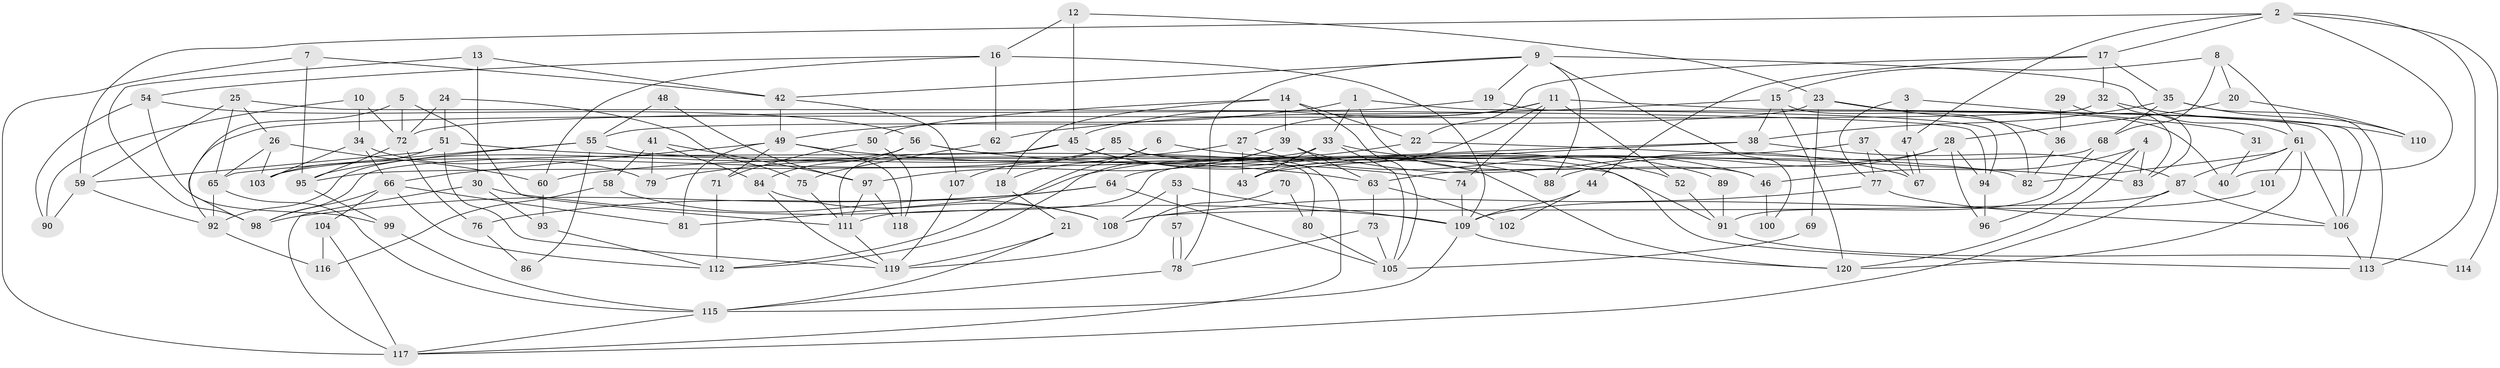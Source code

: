 // coarse degree distribution, {6: 0.15789473684210525, 7: 0.11842105263157894, 3: 0.21052631578947367, 4: 0.18421052631578946, 5: 0.10526315789473684, 8: 0.07894736842105263, 9: 0.039473684210526314, 2: 0.09210526315789473, 10: 0.013157894736842105}
// Generated by graph-tools (version 1.1) at 2025/41/03/06/25 10:41:53]
// undirected, 120 vertices, 240 edges
graph export_dot {
graph [start="1"]
  node [color=gray90,style=filled];
  1;
  2;
  3;
  4;
  5;
  6;
  7;
  8;
  9;
  10;
  11;
  12;
  13;
  14;
  15;
  16;
  17;
  18;
  19;
  20;
  21;
  22;
  23;
  24;
  25;
  26;
  27;
  28;
  29;
  30;
  31;
  32;
  33;
  34;
  35;
  36;
  37;
  38;
  39;
  40;
  41;
  42;
  43;
  44;
  45;
  46;
  47;
  48;
  49;
  50;
  51;
  52;
  53;
  54;
  55;
  56;
  57;
  58;
  59;
  60;
  61;
  62;
  63;
  64;
  65;
  66;
  67;
  68;
  69;
  70;
  71;
  72;
  73;
  74;
  75;
  76;
  77;
  78;
  79;
  80;
  81;
  82;
  83;
  84;
  85;
  86;
  87;
  88;
  89;
  90;
  91;
  92;
  93;
  94;
  95;
  96;
  97;
  98;
  99;
  100;
  101;
  102;
  103;
  104;
  105;
  106;
  107;
  108;
  109;
  110;
  111;
  112;
  113;
  114;
  115;
  116;
  117;
  118;
  119;
  120;
  1 -- 94;
  1 -- 33;
  1 -- 46;
  1 -- 49;
  2 -- 113;
  2 -- 59;
  2 -- 17;
  2 -- 40;
  2 -- 47;
  2 -- 114;
  3 -- 77;
  3 -- 47;
  3 -- 31;
  4 -- 120;
  4 -- 46;
  4 -- 83;
  4 -- 96;
  5 -- 111;
  5 -- 72;
  5 -- 98;
  6 -- 112;
  6 -- 18;
  6 -- 52;
  7 -- 42;
  7 -- 117;
  7 -- 95;
  8 -- 61;
  8 -- 15;
  8 -- 20;
  8 -- 68;
  9 -- 78;
  9 -- 42;
  9 -- 19;
  9 -- 61;
  9 -- 88;
  9 -- 100;
  10 -- 34;
  10 -- 72;
  10 -- 90;
  11 -- 45;
  11 -- 27;
  11 -- 43;
  11 -- 52;
  11 -- 74;
  11 -- 106;
  12 -- 45;
  12 -- 16;
  12 -- 23;
  13 -- 98;
  13 -- 30;
  13 -- 42;
  14 -- 50;
  14 -- 39;
  14 -- 18;
  14 -- 22;
  14 -- 105;
  15 -- 38;
  15 -- 120;
  15 -- 62;
  15 -- 82;
  16 -- 109;
  16 -- 60;
  16 -- 54;
  16 -- 62;
  17 -- 22;
  17 -- 32;
  17 -- 35;
  17 -- 44;
  18 -- 21;
  19 -- 106;
  19 -- 72;
  20 -- 110;
  20 -- 28;
  21 -- 119;
  21 -- 115;
  22 -- 82;
  22 -- 81;
  23 -- 55;
  23 -- 36;
  23 -- 40;
  23 -- 69;
  24 -- 75;
  24 -- 51;
  24 -- 72;
  25 -- 94;
  25 -- 59;
  25 -- 26;
  25 -- 65;
  26 -- 65;
  26 -- 60;
  26 -- 103;
  27 -- 79;
  27 -- 43;
  27 -- 46;
  28 -- 63;
  28 -- 88;
  28 -- 94;
  28 -- 96;
  29 -- 83;
  29 -- 36;
  30 -- 117;
  30 -- 109;
  30 -- 93;
  31 -- 40;
  32 -- 92;
  32 -- 83;
  32 -- 110;
  33 -- 43;
  33 -- 95;
  33 -- 89;
  33 -- 105;
  34 -- 103;
  34 -- 66;
  34 -- 79;
  35 -- 68;
  35 -- 38;
  35 -- 110;
  35 -- 113;
  36 -- 82;
  37 -- 60;
  37 -- 77;
  37 -- 67;
  38 -- 64;
  38 -- 43;
  38 -- 87;
  39 -- 67;
  39 -- 63;
  39 -- 97;
  39 -- 112;
  41 -- 84;
  41 -- 58;
  41 -- 79;
  41 -- 97;
  42 -- 49;
  42 -- 107;
  44 -- 109;
  44 -- 102;
  45 -- 88;
  45 -- 120;
  45 -- 98;
  45 -- 111;
  46 -- 100;
  47 -- 67;
  47 -- 67;
  48 -- 55;
  48 -- 97;
  49 -- 81;
  49 -- 63;
  49 -- 66;
  49 -- 71;
  49 -- 118;
  50 -- 71;
  50 -- 118;
  51 -- 83;
  51 -- 119;
  51 -- 59;
  51 -- 103;
  52 -- 91;
  53 -- 108;
  53 -- 109;
  53 -- 57;
  54 -- 99;
  54 -- 56;
  54 -- 90;
  55 -- 95;
  55 -- 91;
  55 -- 65;
  55 -- 86;
  56 -- 92;
  56 -- 74;
  56 -- 80;
  56 -- 84;
  57 -- 78;
  57 -- 78;
  58 -- 116;
  58 -- 108;
  59 -- 90;
  59 -- 92;
  60 -- 93;
  61 -- 87;
  61 -- 82;
  61 -- 101;
  61 -- 106;
  61 -- 120;
  62 -- 75;
  63 -- 73;
  63 -- 102;
  64 -- 98;
  64 -- 105;
  64 -- 76;
  65 -- 92;
  65 -- 115;
  66 -- 98;
  66 -- 81;
  66 -- 104;
  66 -- 112;
  68 -- 111;
  68 -- 91;
  69 -- 105;
  70 -- 80;
  70 -- 119;
  71 -- 112;
  72 -- 76;
  72 -- 95;
  73 -- 105;
  73 -- 78;
  74 -- 109;
  75 -- 111;
  76 -- 86;
  77 -- 106;
  77 -- 108;
  78 -- 115;
  80 -- 105;
  84 -- 119;
  84 -- 108;
  85 -- 103;
  85 -- 113;
  85 -- 107;
  85 -- 117;
  87 -- 106;
  87 -- 108;
  87 -- 117;
  89 -- 91;
  91 -- 114;
  92 -- 116;
  93 -- 112;
  94 -- 96;
  95 -- 99;
  97 -- 111;
  97 -- 118;
  99 -- 115;
  101 -- 109;
  104 -- 117;
  104 -- 116;
  106 -- 113;
  107 -- 119;
  109 -- 115;
  109 -- 120;
  111 -- 119;
  115 -- 117;
}
